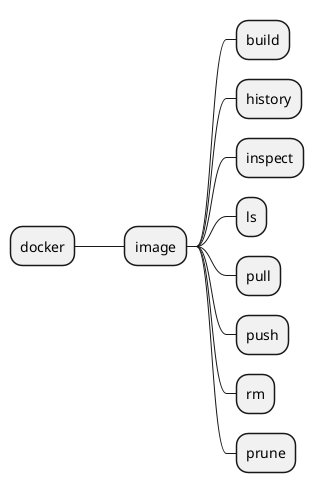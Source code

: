 @startmindmap

* docker

** image
*** build
*** history
*** inspect
*** ls
*** pull
*** push
*** rm
*** prune

@endmindmap
